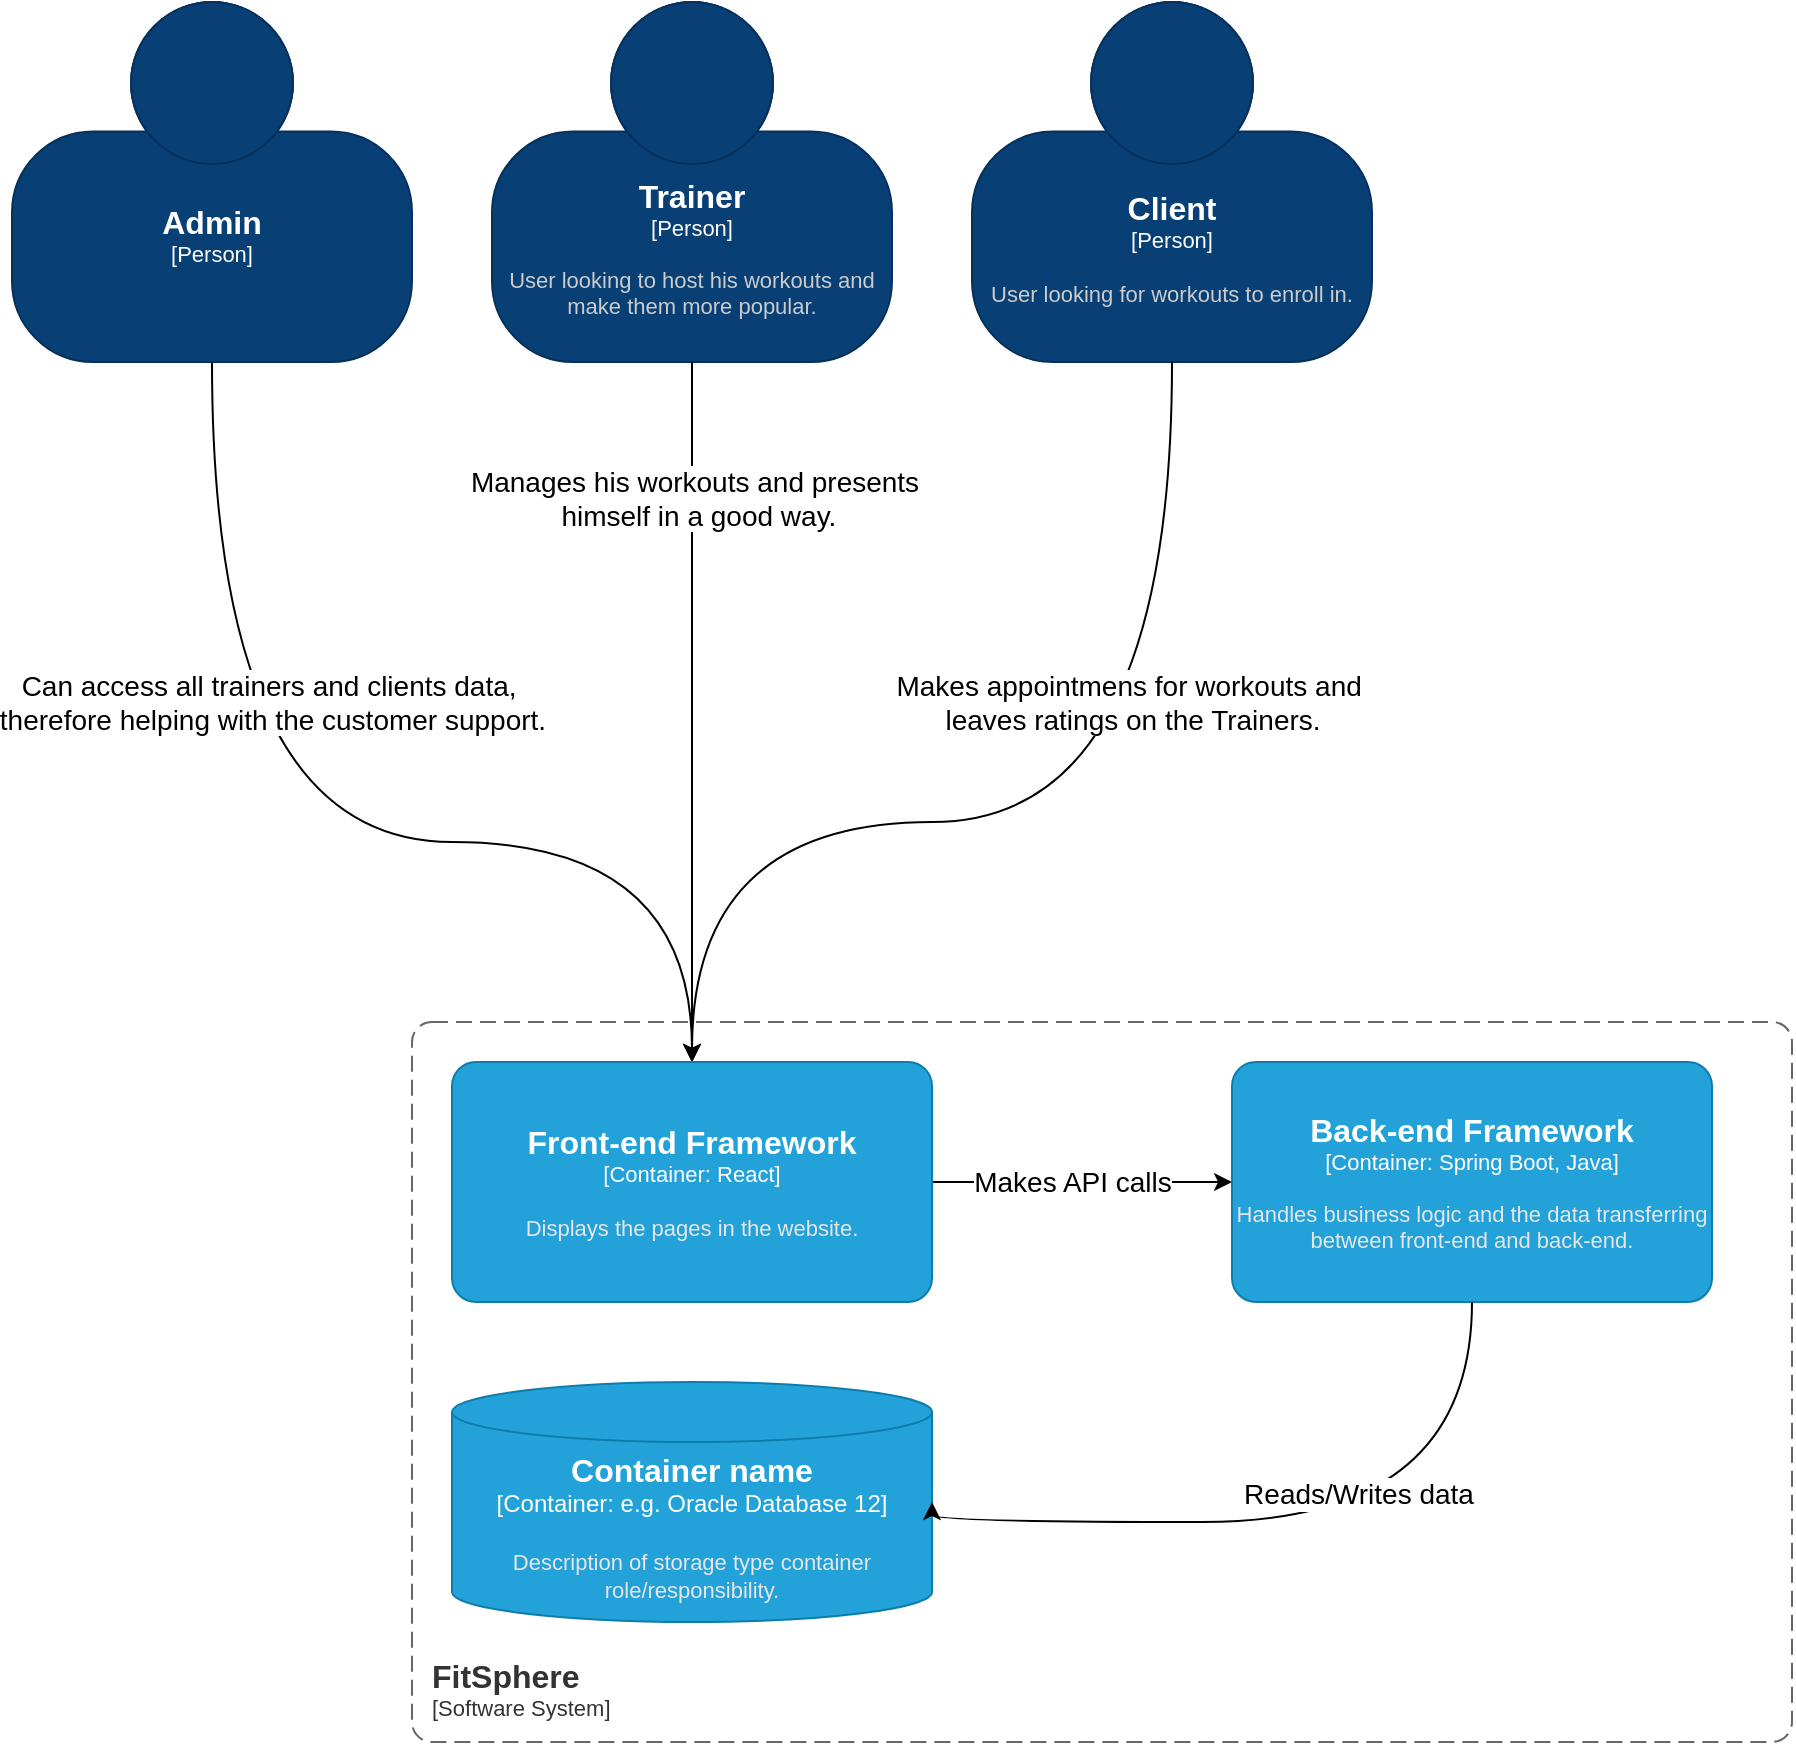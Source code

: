 <mxfile version="24.2.5" type="device">
  <diagram name="Page-1" id="8hUELX5O4kzKShRhKFun">
    <mxGraphModel dx="1909" dy="976" grid="1" gridSize="10" guides="1" tooltips="1" connect="1" arrows="1" fold="1" page="1" pageScale="1" pageWidth="850" pageHeight="1100" math="0" shadow="0">
      <root>
        <mxCell id="0" />
        <mxCell id="1" parent="0" />
        <mxCell id="-rEoIj7UsR8-dAdPbkfn-6" style="edgeStyle=orthogonalEdgeStyle;rounded=0;orthogonalLoop=1;jettySize=auto;html=1;curved=1;entryX=0.5;entryY=0;entryDx=0;entryDy=0;entryPerimeter=0;" edge="1" parent="1" source="-rEoIj7UsR8-dAdPbkfn-1" target="-rEoIj7UsR8-dAdPbkfn-15">
          <mxGeometry relative="1" as="geometry">
            <mxPoint x="140" y="520" as="targetPoint" />
            <Array as="points">
              <mxPoint x="190" y="500" />
              <mxPoint x="430" y="500" />
            </Array>
          </mxGeometry>
        </mxCell>
        <mxCell id="-rEoIj7UsR8-dAdPbkfn-9" value="&lt;div style=&quot;font-size: 14px;&quot;&gt;&lt;font style=&quot;font-size: 14px;&quot;&gt;Can access all trainers and clients data,&amp;nbsp;&lt;/font&gt;&lt;/div&gt;&lt;div style=&quot;font-size: 14px;&quot;&gt;&lt;font style=&quot;font-size: 14px;&quot;&gt;therefore helping with the customer support.&lt;/font&gt;&lt;/div&gt;" style="edgeLabel;html=1;align=center;verticalAlign=middle;resizable=0;points=[];" vertex="1" connectable="0" parent="-rEoIj7UsR8-dAdPbkfn-6">
          <mxGeometry x="-0.248" y="11" relative="1" as="geometry">
            <mxPoint x="19" y="-52" as="offset" />
          </mxGeometry>
        </mxCell>
        <object placeholders="1" c4Name="Admin" c4Type="Person" c4Description="" label="&lt;font style=&quot;font-size: 16px&quot;&gt;&lt;b&gt;%c4Name%&lt;/b&gt;&lt;/font&gt;&lt;div&gt;[%c4Type%]&lt;/div&gt;&lt;br&gt;&lt;div&gt;&lt;font style=&quot;font-size: 11px&quot;&gt;&lt;font color=&quot;#cccccc&quot;&gt;%c4Description%&lt;/font&gt;&lt;/div&gt;" id="-rEoIj7UsR8-dAdPbkfn-1">
          <mxCell style="html=1;fontSize=11;dashed=0;whiteSpace=wrap;fillColor=#083F75;strokeColor=#06315C;fontColor=#ffffff;shape=mxgraph.c4.person2;align=center;metaEdit=1;points=[[0.5,0,0],[1,0.5,0],[1,0.75,0],[0.75,1,0],[0.5,1,0],[0.25,1,0],[0,0.75,0],[0,0.5,0]];resizable=0;" vertex="1" parent="1">
            <mxGeometry x="90" y="80" width="200" height="180" as="geometry" />
          </mxCell>
        </object>
        <object placeholders="1" c4Name="Trainer" c4Type="Person" c4Description="User looking to host his workouts and make them more popular." label="&lt;font style=&quot;font-size: 16px&quot;&gt;&lt;b&gt;%c4Name%&lt;/b&gt;&lt;/font&gt;&lt;div&gt;[%c4Type%]&lt;/div&gt;&lt;br&gt;&lt;div&gt;&lt;font style=&quot;font-size: 11px&quot;&gt;&lt;font color=&quot;#cccccc&quot;&gt;%c4Description%&lt;/font&gt;&lt;/div&gt;" id="-rEoIj7UsR8-dAdPbkfn-2">
          <mxCell style="html=1;fontSize=11;dashed=0;whiteSpace=wrap;fillColor=#083F75;strokeColor=#06315C;fontColor=#ffffff;shape=mxgraph.c4.person2;align=center;metaEdit=1;points=[[0.5,0,0],[1,0.5,0],[1,0.75,0],[0.75,1,0],[0.5,1,0],[0.25,1,0],[0,0.75,0],[0,0.5,0]];resizable=0;" vertex="1" parent="1">
            <mxGeometry x="330" y="80" width="200" height="180" as="geometry" />
          </mxCell>
        </object>
        <object placeholders="1" c4Name="Client" c4Type="Person" c4Description="User looking for workouts to enroll in." label="&lt;font style=&quot;font-size: 16px&quot;&gt;&lt;b&gt;%c4Name%&lt;/b&gt;&lt;/font&gt;&lt;div&gt;[%c4Type%]&lt;/div&gt;&lt;br&gt;&lt;div&gt;&lt;font style=&quot;font-size: 11px&quot;&gt;&lt;font color=&quot;#cccccc&quot;&gt;%c4Description%&lt;/font&gt;&lt;/div&gt;" id="-rEoIj7UsR8-dAdPbkfn-3">
          <mxCell style="html=1;fontSize=11;dashed=0;whiteSpace=wrap;fillColor=#083F75;strokeColor=#06315C;fontColor=#ffffff;shape=mxgraph.c4.person2;align=center;metaEdit=1;points=[[0.5,0,0],[1,0.5,0],[1,0.75,0],[0.75,1,0],[0.5,1,0],[0.25,1,0],[0,0.75,0],[0,0.5,0]];resizable=0;" vertex="1" parent="1">
            <mxGeometry x="570" y="80" width="200" height="180" as="geometry" />
          </mxCell>
        </object>
        <mxCell id="-rEoIj7UsR8-dAdPbkfn-7" style="edgeStyle=orthogonalEdgeStyle;rounded=0;orthogonalLoop=1;jettySize=auto;html=1;curved=1;entryX=0.5;entryY=0;entryDx=0;entryDy=0;entryPerimeter=0;" edge="1" parent="1" source="-rEoIj7UsR8-dAdPbkfn-3" target="-rEoIj7UsR8-dAdPbkfn-15">
          <mxGeometry relative="1" as="geometry">
            <mxPoint x="210" y="610" as="targetPoint" />
            <Array as="points">
              <mxPoint x="670" y="490" />
              <mxPoint x="430" y="490" />
            </Array>
          </mxGeometry>
        </mxCell>
        <mxCell id="-rEoIj7UsR8-dAdPbkfn-13" value="&lt;div style=&quot;font-size: 14px;&quot;&gt;&lt;font style=&quot;font-size: 14px;&quot;&gt;Makes appointmens for workouts and&amp;nbsp;&lt;/font&gt;&lt;/div&gt;&lt;div style=&quot;font-size: 14px;&quot;&gt;&lt;font style=&quot;font-size: 14px;&quot;&gt;leaves ratings on the Trainers.&lt;/font&gt;&lt;/div&gt;" style="edgeLabel;html=1;align=center;verticalAlign=middle;resizable=0;points=[];" vertex="1" connectable="0" parent="-rEoIj7UsR8-dAdPbkfn-7">
          <mxGeometry x="-0.152" y="-2" relative="1" as="geometry">
            <mxPoint y="-58" as="offset" />
          </mxGeometry>
        </mxCell>
        <mxCell id="-rEoIj7UsR8-dAdPbkfn-8" style="edgeStyle=orthogonalEdgeStyle;rounded=0;orthogonalLoop=1;jettySize=auto;html=1;curved=1;exitX=0.5;exitY=1;exitDx=0;exitDy=0;exitPerimeter=0;entryX=0.5;entryY=0;entryDx=0;entryDy=0;entryPerimeter=0;" edge="1" parent="1" source="-rEoIj7UsR8-dAdPbkfn-2" target="-rEoIj7UsR8-dAdPbkfn-15">
          <mxGeometry relative="1" as="geometry">
            <mxPoint x="230" y="650" as="targetPoint" />
            <Array as="points">
              <mxPoint x="430" y="550" />
              <mxPoint x="430" y="550" />
            </Array>
          </mxGeometry>
        </mxCell>
        <mxCell id="-rEoIj7UsR8-dAdPbkfn-12" value="&lt;div style=&quot;font-size: 14px;&quot;&gt;&lt;font style=&quot;font-size: 14px;&quot;&gt;Manages his workouts and presents&lt;/font&gt;&lt;/div&gt;&lt;div style=&quot;font-size: 14px;&quot;&gt;&lt;font style=&quot;font-size: 14px;&quot;&gt;&amp;nbsp;himself in a good way. &lt;/font&gt;&lt;/div&gt;" style="edgeLabel;html=1;align=center;verticalAlign=middle;resizable=0;points=[];" vertex="1" connectable="0" parent="-rEoIj7UsR8-dAdPbkfn-8">
          <mxGeometry x="-0.615" y="1" relative="1" as="geometry">
            <mxPoint as="offset" />
          </mxGeometry>
        </mxCell>
        <object placeholders="1" c4Name="FitSphere" c4Type="SystemScopeBoundary" c4Application="Software System" label="&lt;font style=&quot;font-size: 16px&quot;&gt;&lt;b&gt;&lt;div style=&quot;text-align: left&quot;&gt;%c4Name%&lt;/div&gt;&lt;/b&gt;&lt;/font&gt;&lt;div style=&quot;text-align: left&quot;&gt;[%c4Application%]&lt;/div&gt;" id="-rEoIj7UsR8-dAdPbkfn-14">
          <mxCell style="rounded=1;fontSize=11;whiteSpace=wrap;html=1;dashed=1;arcSize=20;fillColor=none;strokeColor=#666666;fontColor=#333333;labelBackgroundColor=none;align=left;verticalAlign=bottom;labelBorderColor=none;spacingTop=0;spacing=10;dashPattern=8 4;metaEdit=1;rotatable=0;perimeter=rectanglePerimeter;noLabel=0;labelPadding=0;allowArrows=0;connectable=0;expand=0;recursiveResize=0;editable=1;pointerEvents=0;absoluteArcSize=1;points=[[0.25,0,0],[0.5,0,0],[0.75,0,0],[1,0.25,0],[1,0.5,0],[1,0.75,0],[0.75,1,0],[0.5,1,0],[0.25,1,0],[0,0.75,0],[0,0.5,0],[0,0.25,0]];" vertex="1" parent="1">
            <mxGeometry x="290" y="590" width="690" height="360" as="geometry" />
          </mxCell>
        </object>
        <mxCell id="-rEoIj7UsR8-dAdPbkfn-18" style="edgeStyle=orthogonalEdgeStyle;rounded=0;orthogonalLoop=1;jettySize=auto;html=1;" edge="1" parent="1" source="-rEoIj7UsR8-dAdPbkfn-15" target="-rEoIj7UsR8-dAdPbkfn-16">
          <mxGeometry relative="1" as="geometry" />
        </mxCell>
        <mxCell id="-rEoIj7UsR8-dAdPbkfn-19" value="&lt;font style=&quot;font-size: 14px;&quot;&gt;Makes API calls&lt;br&gt;&lt;/font&gt;" style="edgeLabel;html=1;align=center;verticalAlign=middle;resizable=0;points=[];" vertex="1" connectable="0" parent="-rEoIj7UsR8-dAdPbkfn-18">
          <mxGeometry x="0.024" y="-1" relative="1" as="geometry">
            <mxPoint x="-7" y="-1" as="offset" />
          </mxGeometry>
        </mxCell>
        <object placeholders="1" c4Name="Front-end Framework" c4Type="Container" c4Technology="React" c4Description="Displays the pages in the website." label="&lt;font style=&quot;font-size: 16px&quot;&gt;&lt;b&gt;%c4Name%&lt;/b&gt;&lt;/font&gt;&lt;div&gt;[%c4Type%: %c4Technology%]&lt;/div&gt;&lt;br&gt;&lt;div&gt;&lt;font style=&quot;font-size: 11px&quot;&gt;&lt;font color=&quot;#E6E6E6&quot;&gt;%c4Description%&lt;/font&gt;&lt;/div&gt;" id="-rEoIj7UsR8-dAdPbkfn-15">
          <mxCell style="rounded=1;whiteSpace=wrap;html=1;fontSize=11;labelBackgroundColor=none;fillColor=#23A2D9;fontColor=#ffffff;align=center;arcSize=10;strokeColor=#0E7DAD;metaEdit=1;resizable=0;points=[[0.25,0,0],[0.5,0,0],[0.75,0,0],[1,0.25,0],[1,0.5,0],[1,0.75,0],[0.75,1,0],[0.5,1,0],[0.25,1,0],[0,0.75,0],[0,0.5,0],[0,0.25,0]];" vertex="1" parent="1">
            <mxGeometry x="310" y="610" width="240" height="120" as="geometry" />
          </mxCell>
        </object>
        <object placeholders="1" c4Name="Back-end Framework" c4Type="Container" c4Technology="Spring Boot, Java" c4Description="Handles business logic and the data transferring between front-end and back-end." label="&lt;font style=&quot;font-size: 16px&quot;&gt;&lt;b&gt;%c4Name%&lt;/b&gt;&lt;/font&gt;&lt;div&gt;[%c4Type%: %c4Technology%]&lt;/div&gt;&lt;br&gt;&lt;div&gt;&lt;font style=&quot;font-size: 11px&quot;&gt;&lt;font color=&quot;#E6E6E6&quot;&gt;%c4Description%&lt;/font&gt;&lt;/div&gt;" id="-rEoIj7UsR8-dAdPbkfn-16">
          <mxCell style="rounded=1;whiteSpace=wrap;html=1;fontSize=11;labelBackgroundColor=none;fillColor=#23A2D9;fontColor=#ffffff;align=center;arcSize=10;strokeColor=#0E7DAD;metaEdit=1;resizable=0;points=[[0.25,0,0],[0.5,0,0],[0.75,0,0],[1,0.25,0],[1,0.5,0],[1,0.75,0],[0.75,1,0],[0.5,1,0],[0.25,1,0],[0,0.75,0],[0,0.5,0],[0,0.25,0]];" vertex="1" parent="1">
            <mxGeometry x="700" y="610" width="240" height="120" as="geometry" />
          </mxCell>
        </object>
        <object placeholders="1" c4Name="Container name" c4Type="Container" c4Technology="e.g. Oracle Database 12" c4Description="Description of storage type container role/responsibility." label="&lt;font style=&quot;font-size: 16px&quot;&gt;&lt;b&gt;%c4Name%&lt;/b&gt;&lt;/font&gt;&lt;div&gt;[%c4Type%:&amp;nbsp;%c4Technology%]&lt;/div&gt;&lt;br&gt;&lt;div&gt;&lt;font style=&quot;font-size: 11px&quot;&gt;&lt;font color=&quot;#E6E6E6&quot;&gt;%c4Description%&lt;/font&gt;&lt;/div&gt;" id="-rEoIj7UsR8-dAdPbkfn-17">
          <mxCell style="shape=cylinder3;size=15;whiteSpace=wrap;html=1;boundedLbl=1;rounded=0;labelBackgroundColor=none;fillColor=#23A2D9;fontSize=12;fontColor=#ffffff;align=center;strokeColor=#0E7DAD;metaEdit=1;points=[[0.5,0,0],[1,0.25,0],[1,0.5,0],[1,0.75,0],[0.5,1,0],[0,0.75,0],[0,0.5,0],[0,0.25,0]];resizable=0;" vertex="1" parent="1">
            <mxGeometry x="310" y="770" width="240" height="120" as="geometry" />
          </mxCell>
        </object>
        <mxCell id="-rEoIj7UsR8-dAdPbkfn-20" style="edgeStyle=orthogonalEdgeStyle;rounded=0;orthogonalLoop=1;jettySize=auto;html=1;entryX=1;entryY=0.5;entryDx=0;entryDy=0;entryPerimeter=0;curved=1;" edge="1" parent="1" source="-rEoIj7UsR8-dAdPbkfn-16" target="-rEoIj7UsR8-dAdPbkfn-17">
          <mxGeometry relative="1" as="geometry">
            <Array as="points">
              <mxPoint x="820" y="840" />
              <mxPoint x="550" y="840" />
            </Array>
          </mxGeometry>
        </mxCell>
        <mxCell id="-rEoIj7UsR8-dAdPbkfn-21" value="&lt;font style=&quot;font-size: 14px;&quot;&gt;Reads/Writes data&lt;br&gt;&lt;/font&gt;" style="edgeLabel;html=1;align=center;verticalAlign=middle;resizable=0;points=[];" vertex="1" connectable="0" parent="-rEoIj7UsR8-dAdPbkfn-20">
          <mxGeometry x="-0.143" y="-14" relative="1" as="geometry">
            <mxPoint as="offset" />
          </mxGeometry>
        </mxCell>
      </root>
    </mxGraphModel>
  </diagram>
</mxfile>
